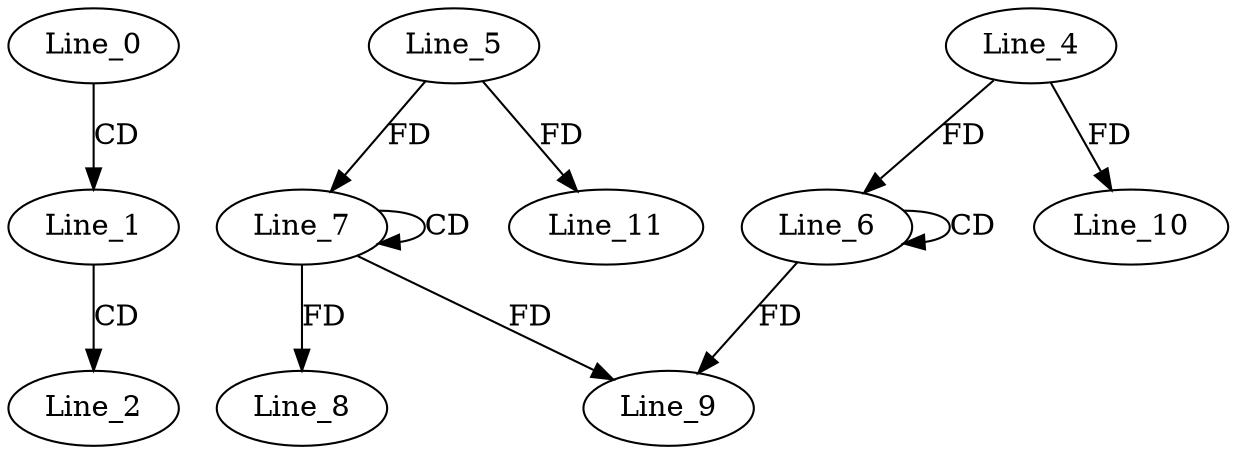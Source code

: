 digraph G {
  Line_0;
  Line_1;
  Line_2;
  Line_6;
  Line_6;
  Line_4;
  Line_7;
  Line_7;
  Line_5;
  Line_8;
  Line_9;
  Line_9;
  Line_10;
  Line_11;
  Line_0 -> Line_1 [ label="CD" ];
  Line_1 -> Line_2 [ label="CD" ];
  Line_6 -> Line_6 [ label="CD" ];
  Line_4 -> Line_6 [ label="FD" ];
  Line_7 -> Line_7 [ label="CD" ];
  Line_5 -> Line_7 [ label="FD" ];
  Line_7 -> Line_8 [ label="FD" ];
  Line_7 -> Line_9 [ label="FD" ];
  Line_6 -> Line_9 [ label="FD" ];
  Line_4 -> Line_10 [ label="FD" ];
  Line_5 -> Line_11 [ label="FD" ];
}
